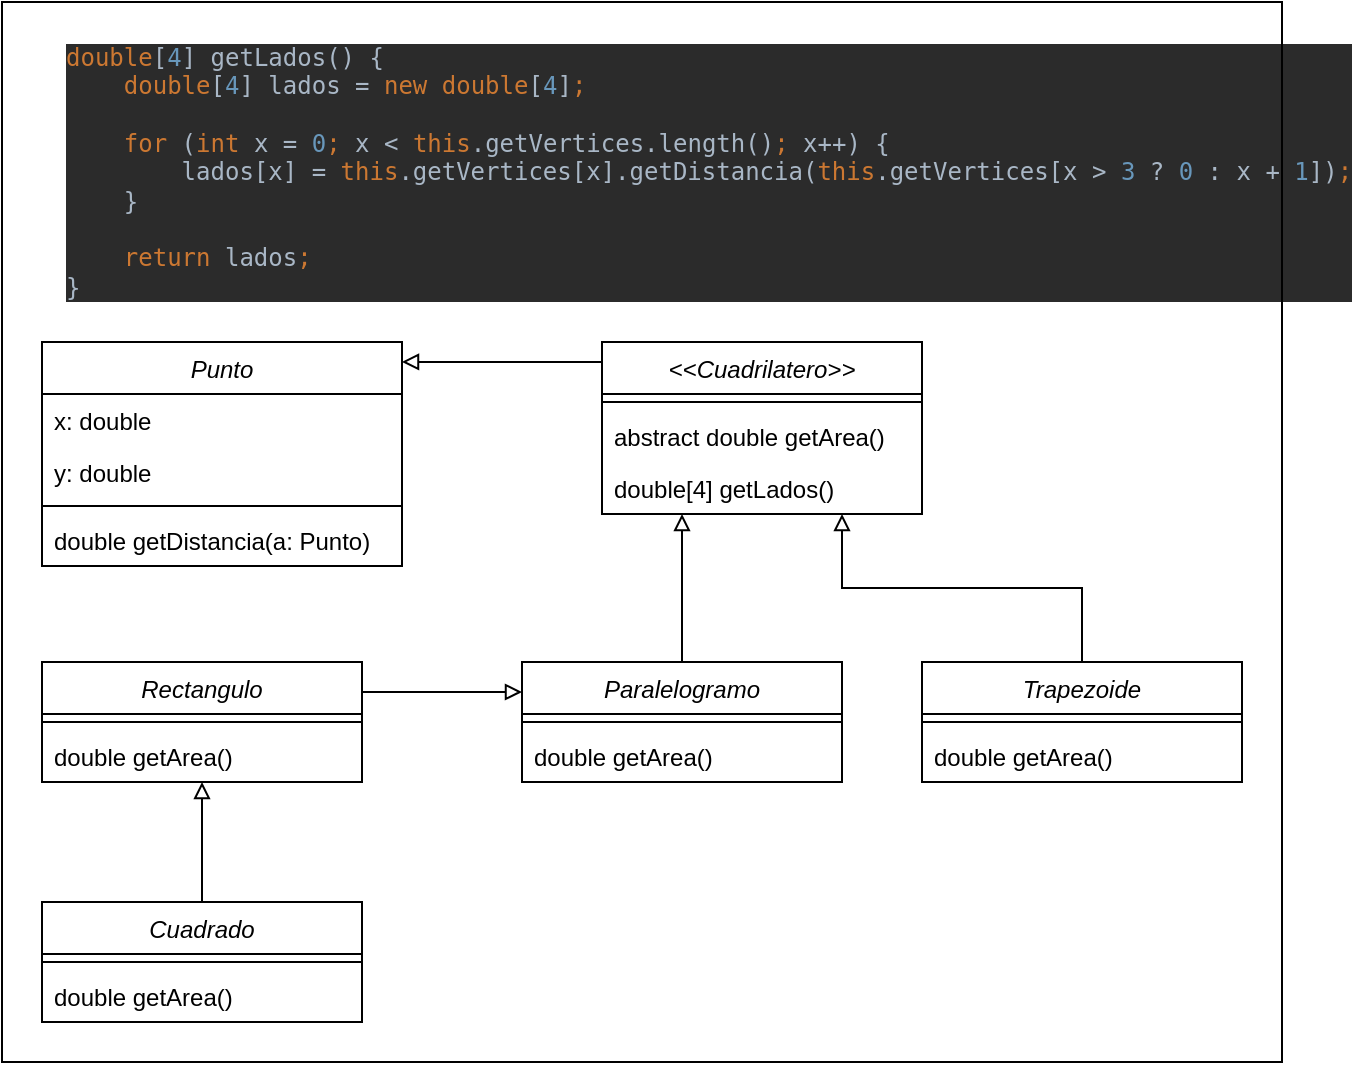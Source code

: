 <mxfile version="17.4.6" type="device"><diagram id="C5RBs43oDa-KdzZeNtuy" name="Page-1"><mxGraphModel dx="1422" dy="715" grid="1" gridSize="10" guides="1" tooltips="1" connect="1" arrows="1" fold="1" page="1" pageScale="1" pageWidth="827" pageHeight="1169" math="0" shadow="0"><root><mxCell id="WIyWlLk6GJQsqaUBKTNV-0"/><mxCell id="WIyWlLk6GJQsqaUBKTNV-1" parent="WIyWlLk6GJQsqaUBKTNV-0"/><mxCell id="zkfFHV4jXpPFQw0GAbJ--0" value="&lt;&lt;Cuadrilatero&gt;&gt;" style="swimlane;fontStyle=2;align=center;verticalAlign=top;childLayout=stackLayout;horizontal=1;startSize=26;horizontalStack=0;resizeParent=1;resizeLast=0;collapsible=1;marginBottom=0;rounded=0;shadow=0;strokeWidth=1;" parent="WIyWlLk6GJQsqaUBKTNV-1" vertex="1"><mxGeometry x="320" y="190" width="160" height="86" as="geometry"><mxRectangle x="230" y="140" width="160" height="26" as="alternateBounds"/></mxGeometry></mxCell><mxCell id="zkfFHV4jXpPFQw0GAbJ--4" value="" style="line;html=1;strokeWidth=1;align=left;verticalAlign=middle;spacingTop=-1;spacingLeft=3;spacingRight=3;rotatable=0;labelPosition=right;points=[];portConstraint=eastwest;" parent="zkfFHV4jXpPFQw0GAbJ--0" vertex="1"><mxGeometry y="26" width="160" height="8" as="geometry"/></mxCell><mxCell id="zkfFHV4jXpPFQw0GAbJ--5" value="abstract double getArea()" style="text;align=left;verticalAlign=top;spacingLeft=4;spacingRight=4;overflow=hidden;rotatable=0;points=[[0,0.5],[1,0.5]];portConstraint=eastwest;" parent="zkfFHV4jXpPFQw0GAbJ--0" vertex="1"><mxGeometry y="34" width="160" height="26" as="geometry"/></mxCell><mxCell id="d_kYWd-7MZHqNlJBgMO4-38" value="double[4] getLados()" style="text;align=left;verticalAlign=top;spacingLeft=4;spacingRight=4;overflow=hidden;rotatable=0;points=[[0,0.5],[1,0.5]];portConstraint=eastwest;" parent="zkfFHV4jXpPFQw0GAbJ--0" vertex="1"><mxGeometry y="60" width="160" height="26" as="geometry"/></mxCell><mxCell id="d_kYWd-7MZHqNlJBgMO4-33" style="edgeStyle=orthogonalEdgeStyle;rounded=0;orthogonalLoop=1;jettySize=auto;html=1;exitX=0.5;exitY=0;exitDx=0;exitDy=0;endArrow=block;endFill=0;entryX=0.75;entryY=1;entryDx=0;entryDy=0;" parent="WIyWlLk6GJQsqaUBKTNV-1" source="d_kYWd-7MZHqNlJBgMO4-0" target="zkfFHV4jXpPFQw0GAbJ--0" edge="1"><mxGeometry relative="1" as="geometry"><mxPoint x="415" y="290" as="targetPoint"/></mxGeometry></mxCell><mxCell id="d_kYWd-7MZHqNlJBgMO4-0" value="Trapezoide" style="swimlane;fontStyle=2;align=center;verticalAlign=top;childLayout=stackLayout;horizontal=1;startSize=26;horizontalStack=0;resizeParent=1;resizeLast=0;collapsible=1;marginBottom=0;rounded=0;shadow=0;strokeWidth=1;" parent="WIyWlLk6GJQsqaUBKTNV-1" vertex="1"><mxGeometry x="480" y="350" width="160" height="60" as="geometry"><mxRectangle x="230" y="140" width="160" height="26" as="alternateBounds"/></mxGeometry></mxCell><mxCell id="d_kYWd-7MZHqNlJBgMO4-4" value="" style="line;html=1;strokeWidth=1;align=left;verticalAlign=middle;spacingTop=-1;spacingLeft=3;spacingRight=3;rotatable=0;labelPosition=right;points=[];portConstraint=eastwest;" parent="d_kYWd-7MZHqNlJBgMO4-0" vertex="1"><mxGeometry y="26" width="160" height="8" as="geometry"/></mxCell><mxCell id="d_kYWd-7MZHqNlJBgMO4-41" value="double getArea()" style="text;align=left;verticalAlign=top;spacingLeft=4;spacingRight=4;overflow=hidden;rotatable=0;points=[[0,0.5],[1,0.5]];portConstraint=eastwest;" parent="d_kYWd-7MZHqNlJBgMO4-0" vertex="1"><mxGeometry y="34" width="160" height="26" as="geometry"/></mxCell><mxCell id="d_kYWd-7MZHqNlJBgMO4-32" style="edgeStyle=orthogonalEdgeStyle;rounded=0;orthogonalLoop=1;jettySize=auto;html=1;exitX=0.5;exitY=0;exitDx=0;exitDy=0;endArrow=block;endFill=0;entryX=0.25;entryY=1;entryDx=0;entryDy=0;" parent="WIyWlLk6GJQsqaUBKTNV-1" source="d_kYWd-7MZHqNlJBgMO4-6" target="zkfFHV4jXpPFQw0GAbJ--0" edge="1"><mxGeometry relative="1" as="geometry"><mxPoint x="360" y="280" as="targetPoint"/></mxGeometry></mxCell><mxCell id="d_kYWd-7MZHqNlJBgMO4-6" value="Paralelogramo" style="swimlane;fontStyle=2;align=center;verticalAlign=top;childLayout=stackLayout;horizontal=1;startSize=26;horizontalStack=0;resizeParent=1;resizeLast=0;collapsible=1;marginBottom=0;rounded=0;shadow=0;strokeWidth=1;" parent="WIyWlLk6GJQsqaUBKTNV-1" vertex="1"><mxGeometry x="280" y="350" width="160" height="60" as="geometry"><mxRectangle x="230" y="140" width="160" height="26" as="alternateBounds"/></mxGeometry></mxCell><mxCell id="d_kYWd-7MZHqNlJBgMO4-10" value="" style="line;html=1;strokeWidth=1;align=left;verticalAlign=middle;spacingTop=-1;spacingLeft=3;spacingRight=3;rotatable=0;labelPosition=right;points=[];portConstraint=eastwest;" parent="d_kYWd-7MZHqNlJBgMO4-6" vertex="1"><mxGeometry y="26" width="160" height="8" as="geometry"/></mxCell><mxCell id="d_kYWd-7MZHqNlJBgMO4-11" value="double getArea()" style="text;align=left;verticalAlign=top;spacingLeft=4;spacingRight=4;overflow=hidden;rotatable=0;points=[[0,0.5],[1,0.5]];portConstraint=eastwest;" parent="d_kYWd-7MZHqNlJBgMO4-6" vertex="1"><mxGeometry y="34" width="160" height="26" as="geometry"/></mxCell><mxCell id="d_kYWd-7MZHqNlJBgMO4-34" style="edgeStyle=orthogonalEdgeStyle;rounded=0;orthogonalLoop=1;jettySize=auto;html=1;exitX=1;exitY=0.25;exitDx=0;exitDy=0;endArrow=block;endFill=0;entryX=0;entryY=0.25;entryDx=0;entryDy=0;" parent="WIyWlLk6GJQsqaUBKTNV-1" source="d_kYWd-7MZHqNlJBgMO4-12" target="d_kYWd-7MZHqNlJBgMO4-6" edge="1"><mxGeometry relative="1" as="geometry"><mxPoint x="280" y="490" as="targetPoint"/></mxGeometry></mxCell><mxCell id="d_kYWd-7MZHqNlJBgMO4-12" value="Rectangulo" style="swimlane;fontStyle=2;align=center;verticalAlign=top;childLayout=stackLayout;horizontal=1;startSize=26;horizontalStack=0;resizeParent=1;resizeLast=0;collapsible=1;marginBottom=0;rounded=0;shadow=0;strokeWidth=1;" parent="WIyWlLk6GJQsqaUBKTNV-1" vertex="1"><mxGeometry x="40" y="350" width="160" height="60" as="geometry"><mxRectangle x="230" y="140" width="160" height="26" as="alternateBounds"/></mxGeometry></mxCell><mxCell id="d_kYWd-7MZHqNlJBgMO4-16" value="" style="line;html=1;strokeWidth=1;align=left;verticalAlign=middle;spacingTop=-1;spacingLeft=3;spacingRight=3;rotatable=0;labelPosition=right;points=[];portConstraint=eastwest;" parent="d_kYWd-7MZHqNlJBgMO4-12" vertex="1"><mxGeometry y="26" width="160" height="8" as="geometry"/></mxCell><mxCell id="d_kYWd-7MZHqNlJBgMO4-39" value="double getArea()" style="text;align=left;verticalAlign=top;spacingLeft=4;spacingRight=4;overflow=hidden;rotatable=0;points=[[0,0.5],[1,0.5]];portConstraint=eastwest;" parent="d_kYWd-7MZHqNlJBgMO4-12" vertex="1"><mxGeometry y="34" width="160" height="26" as="geometry"/></mxCell><mxCell id="d_kYWd-7MZHqNlJBgMO4-35" style="edgeStyle=orthogonalEdgeStyle;rounded=0;orthogonalLoop=1;jettySize=auto;html=1;exitX=0.5;exitY=0;exitDx=0;exitDy=0;entryX=0.5;entryY=1;entryDx=0;entryDy=0;endArrow=block;endFill=0;" parent="WIyWlLk6GJQsqaUBKTNV-1" source="d_kYWd-7MZHqNlJBgMO4-18" target="d_kYWd-7MZHqNlJBgMO4-12" edge="1"><mxGeometry relative="1" as="geometry"><mxPoint x="280" y="707.012" as="targetPoint"/></mxGeometry></mxCell><mxCell id="d_kYWd-7MZHqNlJBgMO4-18" value="Cuadrado" style="swimlane;fontStyle=2;align=center;verticalAlign=top;childLayout=stackLayout;horizontal=1;startSize=26;horizontalStack=0;resizeParent=1;resizeLast=0;collapsible=1;marginBottom=0;rounded=0;shadow=0;strokeWidth=1;" parent="WIyWlLk6GJQsqaUBKTNV-1" vertex="1"><mxGeometry x="40" y="470" width="160" height="60" as="geometry"><mxRectangle x="230" y="140" width="160" height="26" as="alternateBounds"/></mxGeometry></mxCell><mxCell id="d_kYWd-7MZHqNlJBgMO4-22" value="" style="line;html=1;strokeWidth=1;align=left;verticalAlign=middle;spacingTop=-1;spacingLeft=3;spacingRight=3;rotatable=0;labelPosition=right;points=[];portConstraint=eastwest;" parent="d_kYWd-7MZHqNlJBgMO4-18" vertex="1"><mxGeometry y="26" width="160" height="8" as="geometry"/></mxCell><mxCell id="d_kYWd-7MZHqNlJBgMO4-40" value="double getArea()" style="text;align=left;verticalAlign=top;spacingLeft=4;spacingRight=4;overflow=hidden;rotatable=0;points=[[0,0.5],[1,0.5]];portConstraint=eastwest;" parent="d_kYWd-7MZHqNlJBgMO4-18" vertex="1"><mxGeometry y="34" width="160" height="26" as="geometry"/></mxCell><mxCell id="d_kYWd-7MZHqNlJBgMO4-24" value="Punto" style="swimlane;fontStyle=2;align=center;verticalAlign=top;childLayout=stackLayout;horizontal=1;startSize=26;horizontalStack=0;resizeParent=1;resizeLast=0;collapsible=1;marginBottom=0;rounded=0;shadow=0;strokeWidth=1;" parent="WIyWlLk6GJQsqaUBKTNV-1" vertex="1"><mxGeometry x="40" y="190" width="180" height="112" as="geometry"><mxRectangle x="230" y="140" width="160" height="26" as="alternateBounds"/></mxGeometry></mxCell><mxCell id="d_kYWd-7MZHqNlJBgMO4-25" value="x: double" style="text;align=left;verticalAlign=top;spacingLeft=4;spacingRight=4;overflow=hidden;rotatable=0;points=[[0,0.5],[1,0.5]];portConstraint=eastwest;" parent="d_kYWd-7MZHqNlJBgMO4-24" vertex="1"><mxGeometry y="26" width="180" height="26" as="geometry"/></mxCell><mxCell id="d_kYWd-7MZHqNlJBgMO4-26" value="y: double" style="text;align=left;verticalAlign=top;spacingLeft=4;spacingRight=4;overflow=hidden;rotatable=0;points=[[0,0.5],[1,0.5]];portConstraint=eastwest;rounded=0;shadow=0;html=0;" parent="d_kYWd-7MZHqNlJBgMO4-24" vertex="1"><mxGeometry y="52" width="180" height="26" as="geometry"/></mxCell><mxCell id="d_kYWd-7MZHqNlJBgMO4-28" value="" style="line;html=1;strokeWidth=1;align=left;verticalAlign=middle;spacingTop=-1;spacingLeft=3;spacingRight=3;rotatable=0;labelPosition=right;points=[];portConstraint=eastwest;" parent="d_kYWd-7MZHqNlJBgMO4-24" vertex="1"><mxGeometry y="78" width="180" height="8" as="geometry"/></mxCell><mxCell id="d_kYWd-7MZHqNlJBgMO4-37" value="double getDistancia(a: Punto)" style="text;align=left;verticalAlign=top;spacingLeft=4;spacingRight=4;overflow=hidden;rotatable=0;points=[[0,0.5],[1,0.5]];portConstraint=eastwest;rounded=0;shadow=0;html=0;" parent="d_kYWd-7MZHqNlJBgMO4-24" vertex="1"><mxGeometry y="86" width="180" height="26" as="geometry"/></mxCell><mxCell id="d_kYWd-7MZHqNlJBgMO4-42" value="&lt;pre style=&quot;background-color: #2b2b2b ; color: #a9b7c6 ; font-family: &amp;quot;fira code&amp;quot; , monospace ; font-size: 9 0pt&quot;&gt;&lt;span style=&quot;color: #cc7832&quot;&gt;double&lt;/span&gt;[&lt;span style=&quot;color: #6897bb&quot;&gt;4&lt;/span&gt;] getLados() {&lt;br&gt;    &lt;span style=&quot;color: #cc7832&quot;&gt;double&lt;/span&gt;[&lt;span style=&quot;color: #6897bb&quot;&gt;4&lt;/span&gt;] lados = &lt;span style=&quot;color: #cc7832&quot;&gt;new double&lt;/span&gt;[&lt;span style=&quot;color: #6897bb&quot;&gt;4&lt;/span&gt;]&lt;span style=&quot;color: #cc7832&quot;&gt;;&lt;br&gt;&lt;/span&gt;&lt;span style=&quot;color: #cc7832&quot;&gt;    &lt;br&gt;&lt;/span&gt;&lt;span style=&quot;color: #cc7832&quot;&gt;    for &lt;/span&gt;(&lt;span style=&quot;color: #cc7832&quot;&gt;int &lt;/span&gt;x = &lt;span style=&quot;color: #6897bb&quot;&gt;0&lt;/span&gt;&lt;span style=&quot;color: #cc7832&quot;&gt;; &lt;/span&gt;x &amp;lt; &lt;span style=&quot;color: #cc7832&quot;&gt;this&lt;/span&gt;.getVertices.length()&lt;span style=&quot;color: #cc7832&quot;&gt;; &lt;/span&gt;x++) {&lt;br&gt;        lados[x] = &lt;span style=&quot;color: #cc7832&quot;&gt;this&lt;/span&gt;.getVertices[x].getDistancia(&lt;span style=&quot;color: #cc7832&quot;&gt;this&lt;/span&gt;.getVertices[x &amp;gt; &lt;span style=&quot;color: #6897bb&quot;&gt;3 &lt;/span&gt;? &lt;span style=&quot;color: #6897bb&quot;&gt;0 &lt;/span&gt;: x + &lt;span style=&quot;color: #6897bb&quot;&gt;1&lt;/span&gt;])&lt;span style=&quot;color: #cc7832&quot;&gt;;&lt;br&gt;&lt;/span&gt;&lt;span style=&quot;color: #cc7832&quot;&gt;    &lt;/span&gt;}&lt;br&gt;&lt;br&gt;    &lt;span style=&quot;color: #cc7832&quot;&gt;return &lt;/span&gt;lados&lt;span style=&quot;color: #cc7832&quot;&gt;;&lt;br&gt;&lt;/span&gt;}&lt;/pre&gt;" style="text;html=1;strokeColor=none;fillColor=none;align=left;verticalAlign=middle;whiteSpace=wrap;rounded=0;" parent="WIyWlLk6GJQsqaUBKTNV-1" vertex="1"><mxGeometry x="50" y="40" width="590" height="130" as="geometry"/></mxCell><mxCell id="lmgIACz6wr9u4t26eO-b-3" style="edgeStyle=orthogonalEdgeStyle;rounded=0;orthogonalLoop=1;jettySize=auto;html=1;endArrow=block;endFill=0;entryX=1;entryY=0.089;entryDx=0;entryDy=0;entryPerimeter=0;exitX=0;exitY=0.116;exitDx=0;exitDy=0;exitPerimeter=0;" parent="WIyWlLk6GJQsqaUBKTNV-1" source="zkfFHV4jXpPFQw0GAbJ--0" target="d_kYWd-7MZHqNlJBgMO4-24" edge="1"><mxGeometry relative="1" as="geometry"><mxPoint x="230" y="210" as="targetPoint"/><mxPoint x="310" y="200" as="sourcePoint"/></mxGeometry></mxCell><mxCell id="xm_qpf9rJFi6jM8rhHLA-0" value="" style="rounded=0;whiteSpace=wrap;html=1;fillColor=none;" vertex="1" parent="WIyWlLk6GJQsqaUBKTNV-1"><mxGeometry x="20" y="20" width="640" height="530" as="geometry"/></mxCell></root></mxGraphModel></diagram></mxfile>